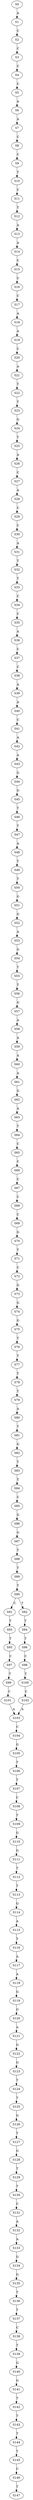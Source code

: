 strict digraph  {
	S0 -> S1 [ label = A ];
	S1 -> S2 [ label = C ];
	S2 -> S3 [ label = C ];
	S3 -> S4 [ label = C ];
	S4 -> S5 [ label = C ];
	S5 -> S6 [ label = A ];
	S6 -> S7 [ label = A ];
	S7 -> S8 [ label = C ];
	S8 -> S9 [ label = C ];
	S9 -> S10 [ label = T ];
	S10 -> S11 [ label = C ];
	S11 -> S12 [ label = T ];
	S12 -> S13 [ label = A ];
	S13 -> S14 [ label = A ];
	S14 -> S15 [ label = C ];
	S15 -> S16 [ label = C ];
	S16 -> S17 [ label = C ];
	S17 -> S18 [ label = A ];
	S18 -> S19 [ label = A ];
	S19 -> S20 [ label = C ];
	S20 -> S21 [ label = A ];
	S21 -> S22 [ label = T ];
	S22 -> S23 [ label = T ];
	S23 -> S24 [ label = G ];
	S24 -> S25 [ label = T ];
	S25 -> S26 [ label = A ];
	S26 -> S27 [ label = C ];
	S27 -> S28 [ label = A ];
	S28 -> S29 [ label = C ];
	S29 -> S30 [ label = C ];
	S30 -> S31 [ label = A ];
	S31 -> S32 [ label = T ];
	S32 -> S33 [ label = T ];
	S33 -> S34 [ label = C ];
	S34 -> S35 [ label = C ];
	S35 -> S36 [ label = A ];
	S36 -> S37 [ label = C ];
	S37 -> S38 [ label = C ];
	S38 -> S39 [ label = A ];
	S39 -> S40 [ label = A ];
	S40 -> S41 [ label = C ];
	S41 -> S42 [ label = A ];
	S42 -> S43 [ label = A ];
	S43 -> S44 [ label = G ];
	S44 -> S45 [ label = G ];
	S45 -> S46 [ label = T ];
	S46 -> S47 [ label = T ];
	S47 -> S48 [ label = A ];
	S48 -> S49 [ label = T ];
	S49 -> S50 [ label = T ];
	S50 -> S51 [ label = G ];
	S51 -> S52 [ label = G ];
	S52 -> S53 [ label = A ];
	S53 -> S54 [ label = G ];
	S54 -> S55 [ label = T ];
	S55 -> S56 [ label = T ];
	S56 -> S57 [ label = G ];
	S57 -> S58 [ label = A ];
	S58 -> S59 [ label = A ];
	S59 -> S60 [ label = A ];
	S60 -> S61 [ label = A ];
	S61 -> S62 [ label = G ];
	S62 -> S63 [ label = A ];
	S63 -> S64 [ label = T ];
	S64 -> S65 [ label = C ];
	S65 -> S66 [ label = C ];
	S66 -> S67 [ label = C ];
	S67 -> S68 [ label = C ];
	S68 -> S69 [ label = C ];
	S69 -> S70 [ label = G ];
	S70 -> S71 [ label = T ];
	S71 -> S72 [ label = C ];
	S72 -> S73 [ label = G ];
	S73 -> S74 [ label = G ];
	S74 -> S75 [ label = G ];
	S75 -> S76 [ label = T ];
	S76 -> S77 [ label = T ];
	S77 -> S78 [ label = T ];
	S78 -> S79 [ label = T ];
	S79 -> S80 [ label = A ];
	S80 -> S81 [ label = T ];
	S81 -> S82 [ label = G ];
	S82 -> S83 [ label = T ];
	S83 -> S84 [ label = T ];
	S84 -> S85 [ label = C ];
	S85 -> S86 [ label = G ];
	S86 -> S87 [ label = G ];
	S87 -> S88 [ label = T ];
	S88 -> S89 [ label = T ];
	S89 -> S90 [ label = T ];
	S90 -> S91 [ label = C ];
	S90 -> S92 [ label = T ];
	S91 -> S93 [ label = T ];
	S92 -> S94 [ label = T ];
	S93 -> S95 [ label = T ];
	S94 -> S96 [ label = T ];
	S95 -> S97 [ label = C ];
	S96 -> S98 [ label = C ];
	S97 -> S99 [ label = T ];
	S98 -> S100 [ label = T ];
	S99 -> S101 [ label = C ];
	S100 -> S102 [ label = C ];
	S101 -> S103 [ label = A ];
	S102 -> S103 [ label = A ];
	S103 -> S104 [ label = C ];
	S104 -> S105 [ label = G ];
	S105 -> S106 [ label = T ];
	S106 -> S107 [ label = T ];
	S107 -> S108 [ label = C ];
	S108 -> S109 [ label = T ];
	S109 -> S110 [ label = G ];
	S110 -> S111 [ label = G ];
	S111 -> S112 [ label = T ];
	S112 -> S113 [ label = T ];
	S113 -> S114 [ label = G ];
	S114 -> S115 [ label = A ];
	S115 -> S116 [ label = T ];
	S116 -> S117 [ label = A ];
	S117 -> S118 [ label = A ];
	S118 -> S119 [ label = G ];
	S119 -> S120 [ label = G ];
	S120 -> S121 [ label = A ];
	S121 -> S122 [ label = G ];
	S122 -> S123 [ label = G ];
	S123 -> S124 [ label = T ];
	S124 -> S125 [ label = T ];
	S125 -> S126 [ label = G ];
	S126 -> S127 [ label = T ];
	S127 -> S128 [ label = G ];
	S128 -> S129 [ label = T ];
	S129 -> S130 [ label = T ];
	S130 -> S131 [ label = C ];
	S131 -> S132 [ label = A ];
	S132 -> S133 [ label = A ];
	S133 -> S134 [ label = G ];
	S134 -> S135 [ label = G ];
	S135 -> S136 [ label = T ];
	S136 -> S137 [ label = T ];
	S137 -> S138 [ label = C ];
	S138 -> S139 [ label = T ];
	S139 -> S140 [ label = G ];
	S140 -> S141 [ label = G ];
	S141 -> S142 [ label = T ];
	S142 -> S143 [ label = T ];
	S143 -> S144 [ label = T ];
	S144 -> S145 [ label = T ];
	S145 -> S146 [ label = C ];
	S146 -> S147 [ label = T ];
}
